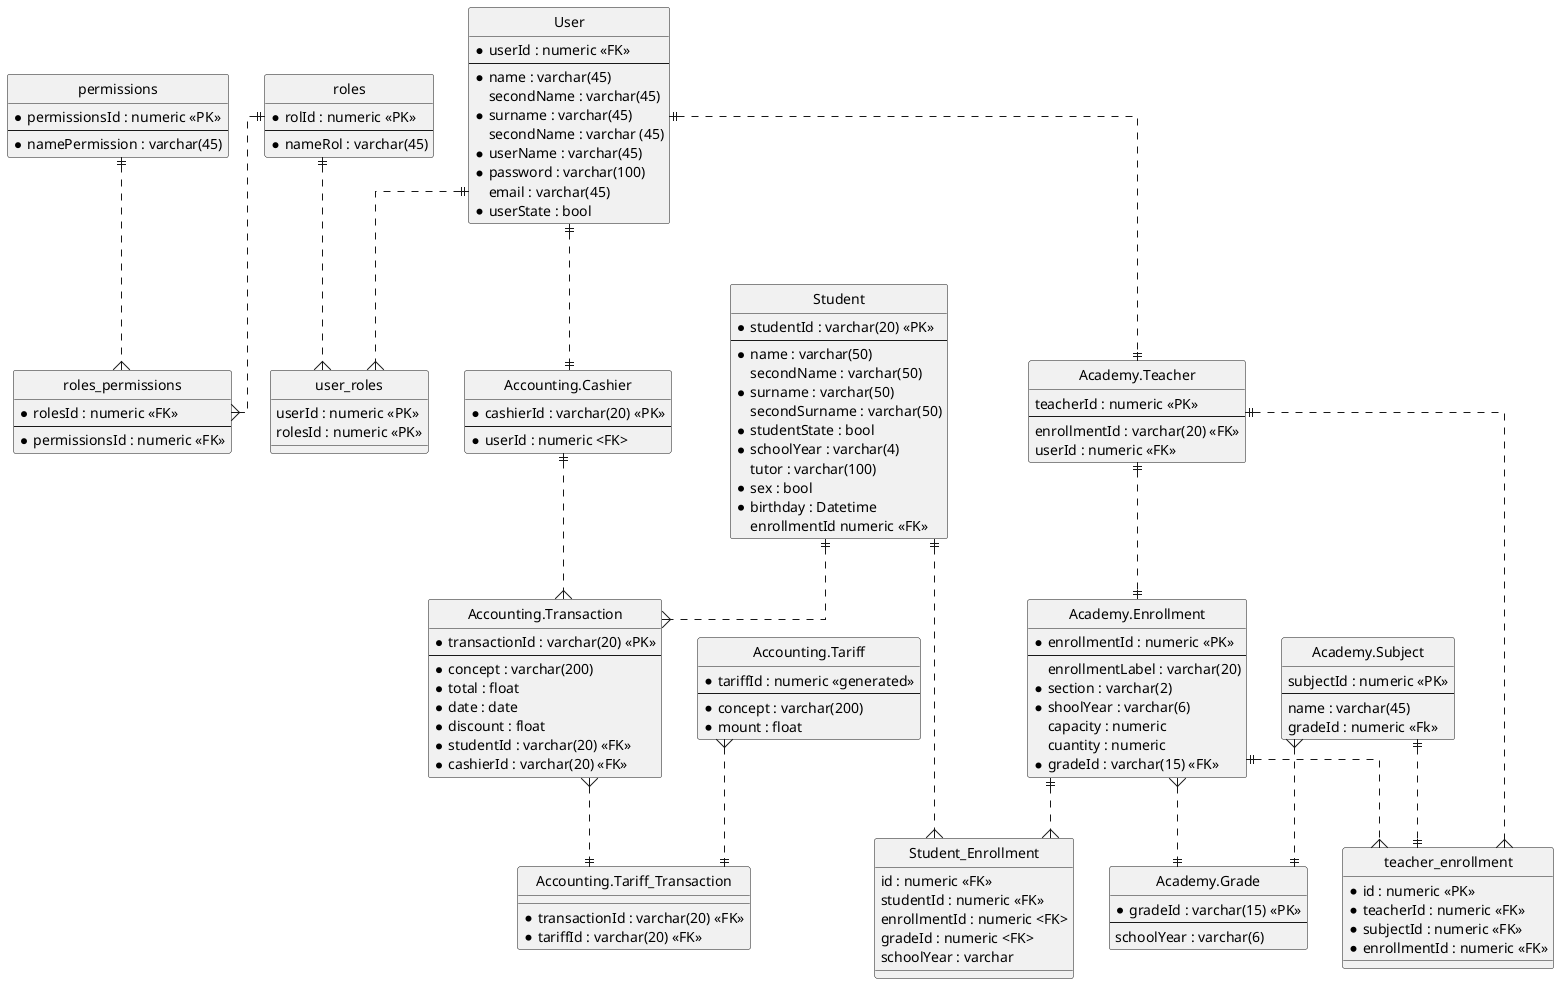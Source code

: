 @startuml

hide circle
skinparam linetype ortho

entity "User" AS USER
{
    * userId : numeric <<FK>>
    --
    * name : varchar(45)
    secondName : varchar(45)
    * surname : varchar(45)
    secondName : varchar (45)
    * userName : varchar(45)
    * password : varchar(100)
    email : varchar(45)
    * userState : bool
}

entity "roles" AS ROLES
{
    * rolId : numeric <<PK>>
    --
    * nameRol : varchar(45)
}

entity "permissions" AS PERMISSIONS
{
    * permissionsId : numeric <<PK>>
    --
    * namePermission : varchar(45)
}

entity "roles_permissions" AS ROLES_PERMISSIONS
{
    * rolesId : numeric <<FK>>
    --
    * permissionsId : numeric <<FK>>
}

entity "user_roles" AS USER_ROLES
{
    userId : numeric <<PK>>
    rolesId : numeric <<PK>>
}

'////////////////////////////////////////////////
entity "Academy.Enrollment" as ENROLLMENT
{
    * enrollmentId : numeric <<PK>>
    --
    enrollmentLabel : varchar(20)
    * section : varchar(2)
    * shoolYear : varchar(6)
    capacity : numeric
    cuantity : numeric
    * gradeId : varchar(15) <<FK>>
}

entity "Academy.Grade" AS GRADE
{
    *gradeId : varchar(15) <<PK>>
    --
    schoolYear : varchar(6)
}

entity "Academy.Subject" AS SUBJECT
{
    subjectId : numeric <<PK>>
    --
    name : varchar(45)
    gradeId : numeric <<Fk>>
}

entity "Academy.Teacher" AS TEACHER
{
    teacherId : numeric <<PK>>
    --
    enrollmentId : varchar(20) <<FK>>
    userId : numeric <<FK>>
}

entity "teacher_enrollment" AS TEACHER_ENROLLMENT
{
    * id : numeric <<PK>>
    * teacherId : numeric <<FK>>
    * subjectId : numeric <<FK>>
    * enrollmentId : numeric <<FK>>
}

entity "Student" as STUDENT
{
    * studentId : varchar(20) <<PK>>
    --
    * name : varchar(50)
    secondName : varchar(50)
    * surname : varchar(50)
    secondSurname : varchar(50)
    * studentState : bool
    * schoolYear : varchar(4)
    tutor : varchar(100)
    * sex : bool
    * birthday : Datetime
    enrollmentId numeric <<FK>>
}

entity "Student_Enrollment" AS STUDENT_ENROLLMENT
{
    id : numeric <<FK>>
    studentId : numeric <<FK>>
    enrollmentId : numeric <FK>
    gradeId : numeric <FK>
    schoolYear : varchar
}

entity "Accounting.Cashier" as CASHIER 
{
    * cashierId : varchar(20) <<PK>>
    --
    * userId : numeric <FK>
}

entity "Accounting.Tariff" as TARIFF
{
    * tariffId : numeric <<generated>>
    --
    * concept : varchar(200)
    * mount : float
}

entity "Accounting.Tariff_Transaction" as TARIFF_TRANSACTION
{
    * transactionId : varchar(20) <<FK>>
    * tariffId : varchar(20) <<FK>>
}


entity "Accounting.Transaction" as TRANSACTION
{
    * transactionId : varchar(20) <<PK>> 
    --
    * concept : varchar(200)
    * total : float
    * date : date
    * discount : float
    * studentId : varchar(20) <<FK>>
    * cashierId : varchar(20) <<FK>>
}




ENROLLMENT }..|| GRADE
SUBJECT }..|| GRADE
TEACHER ||..|| ENROLLMENT
SUBJECT ||..|| TEACHER_ENROLLMENT
ENROLLMENT ||..{TEACHER_ENROLLMENT
TEACHER ||..{TEACHER_ENROLLMENT

STUDENT ||..{ TRANSACTION

USER ||..{ USER_ROLES
ROLES ||..{USER_ROLES
ROLES ||..{ ROLES_PERMISSIONS
PERMISSIONS ||..{ ROLES_PERMISSIONS

CASHIER ||..{ TRANSACTION
TARIFF }..|| TARIFF_TRANSACTION
TRANSACTION }..|| TARIFF_TRANSACTION

STUDENT ||..{ STUDENT_ENROLLMENT
ENROLLMENT ||..{ STUDENT_ENROLLMENT

USER ||..||CASHIER
USER ||..|| TEACHER

@enduml